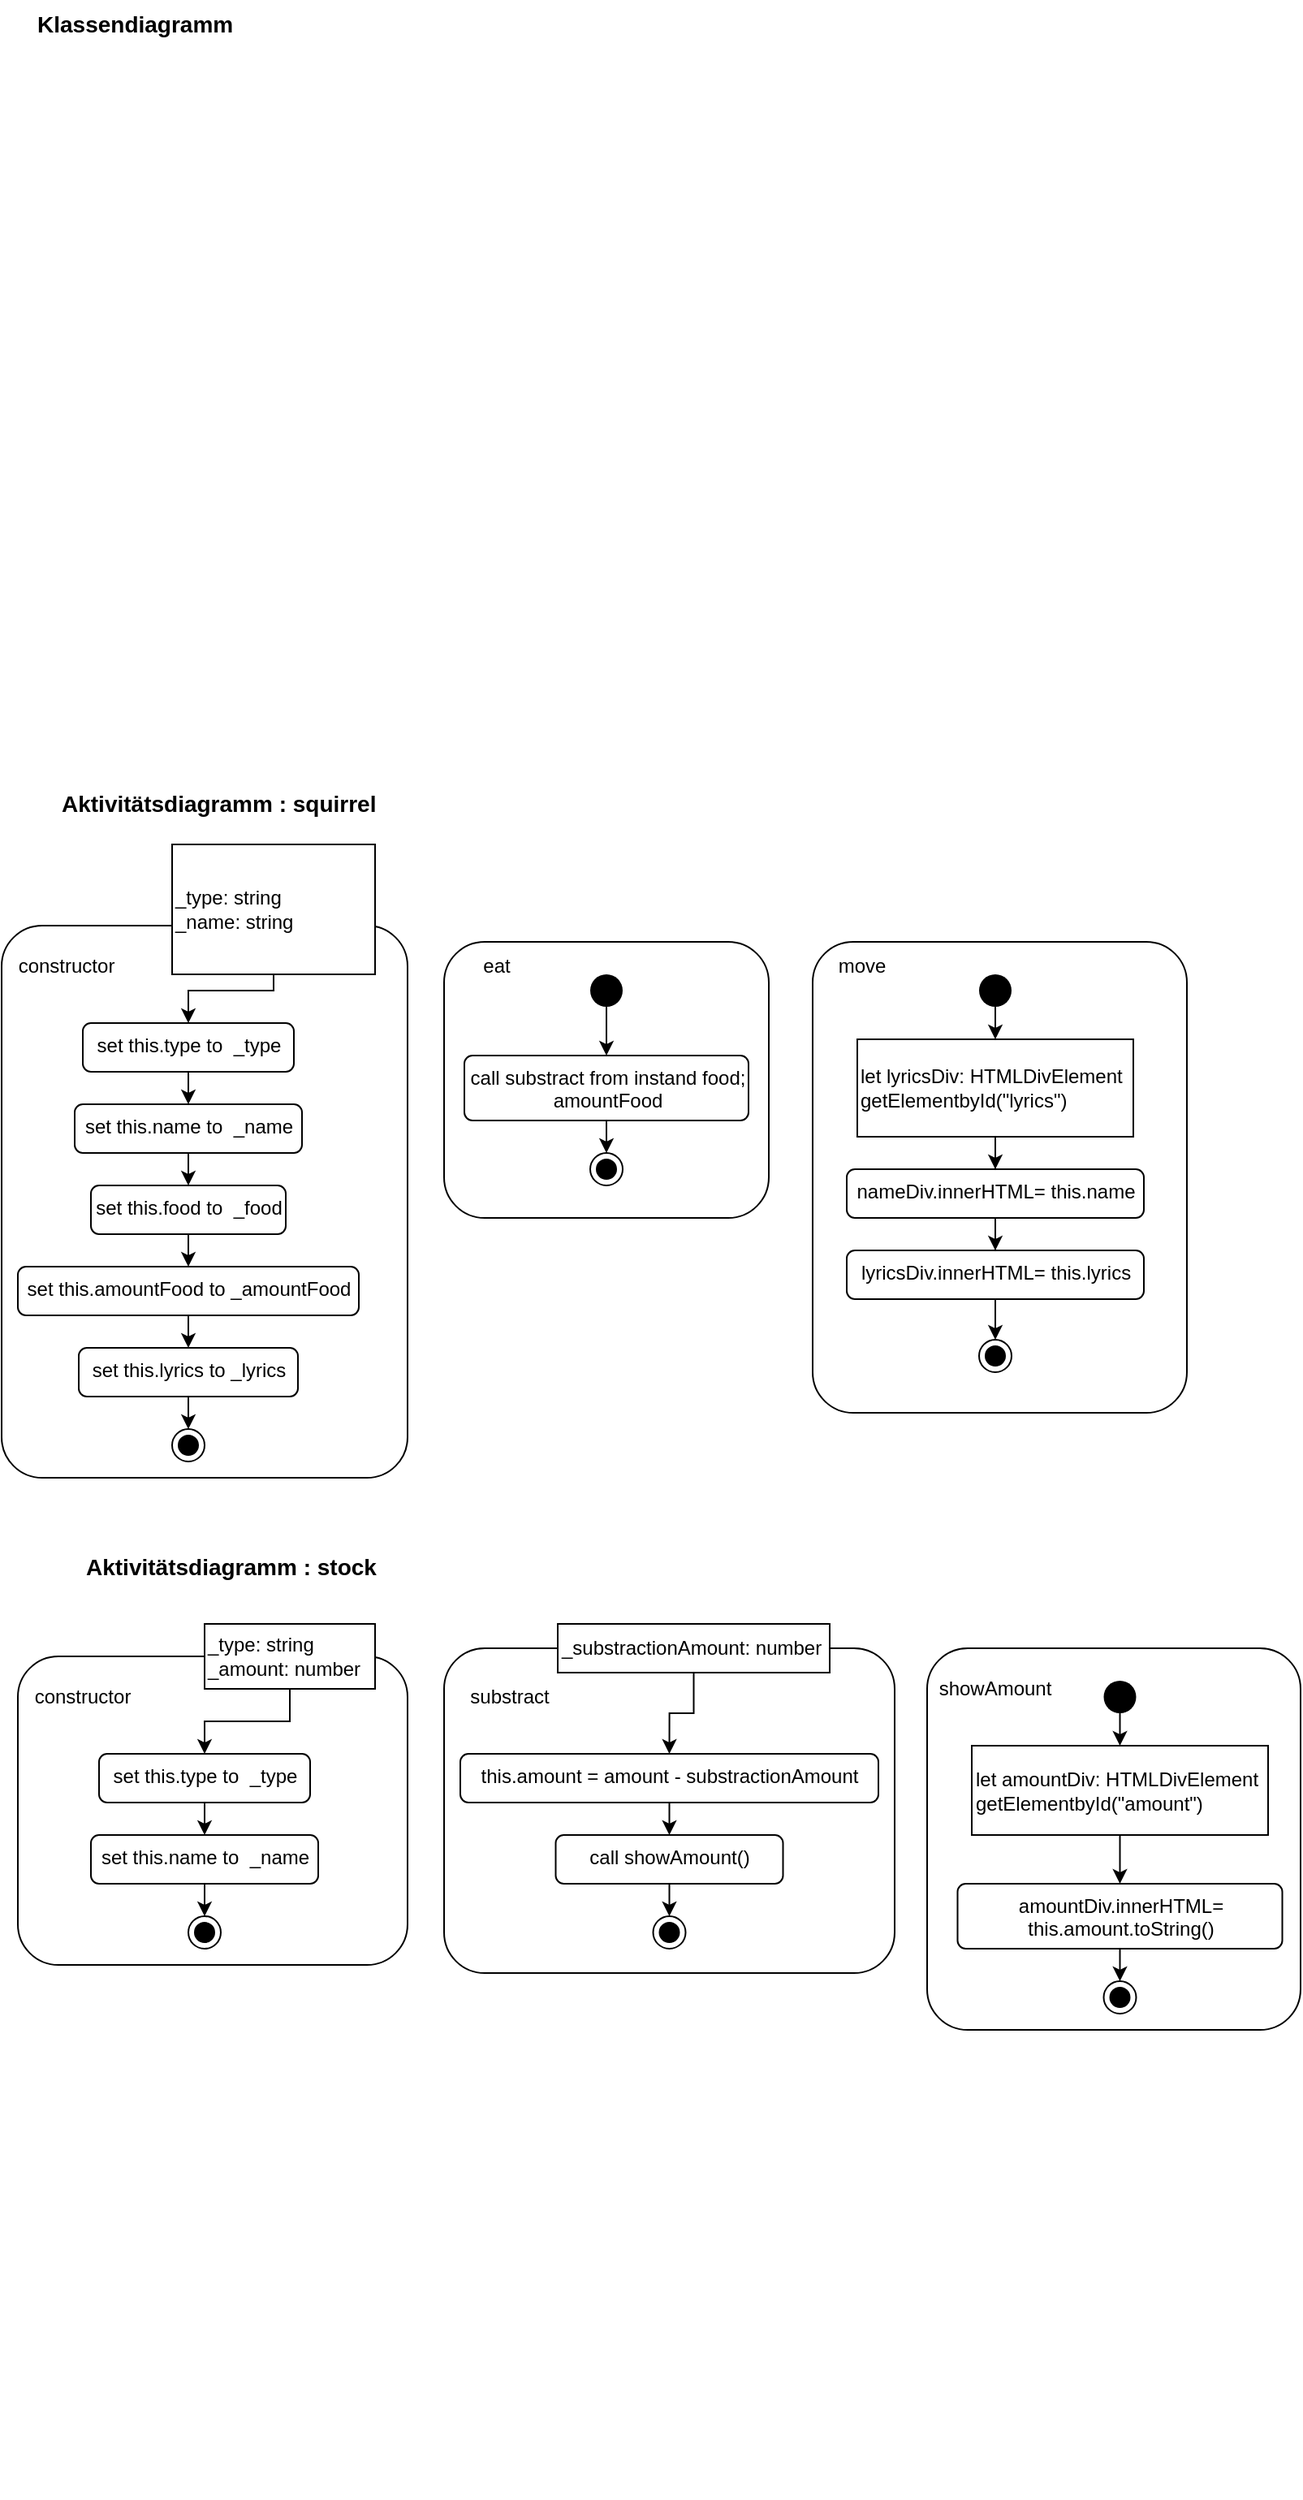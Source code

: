 <mxfile version="15.7.3" type="device"><diagram id="M4qhRGgSagV1nlAgJa_G" name="Seite-1"><mxGraphModel dx="1278" dy="1818" grid="1" gridSize="10" guides="1" tooltips="1" connect="1" arrows="1" fold="1" page="1" pageScale="1" pageWidth="827" pageHeight="1169" math="0" shadow="0"><root><mxCell id="0"/><mxCell id="1" parent="0"/><mxCell id="E7jKJEPM7aD8n5P_aPS_-24" value="&lt;span style=&quot;font-size: 14px&quot;&gt;&lt;b&gt;Aktivitätsdiagramm : stock&lt;/b&gt;&lt;/span&gt;" style="text;html=1;strokeColor=none;fillColor=none;align=left;verticalAlign=middle;whiteSpace=wrap;rounded=0;" parent="1" vertex="1"><mxGeometry x="70" y="520" width="230" height="30" as="geometry"/></mxCell><mxCell id="E7jKJEPM7aD8n5P_aPS_-94" style="edgeStyle=orthogonalEdgeStyle;rounded=0;orthogonalLoop=1;jettySize=auto;html=1;exitX=0.5;exitY=1;exitDx=0;exitDy=0;fontSize=12;" parent="1" edge="1"><mxGeometry relative="1" as="geometry"><mxPoint x="802" y="1100" as="sourcePoint"/><mxPoint x="802" y="1100" as="targetPoint"/></mxGeometry></mxCell><mxCell id="E7jKJEPM7aD8n5P_aPS_-105" value="&lt;span style=&quot;font-size: 14px&quot;&gt;&lt;b&gt;Aktivitätsdiagramm : squirrel&lt;/b&gt;&lt;/span&gt;" style="text;html=1;strokeColor=none;fillColor=none;align=left;verticalAlign=middle;whiteSpace=wrap;rounded=0;" parent="1" vertex="1"><mxGeometry x="55" y="50" width="230" height="30" as="geometry"/></mxCell><mxCell id="E7jKJEPM7aD8n5P_aPS_-106" value="" style="html=1;align=right;verticalAlign=top;rounded=1;absoluteArcSize=1;arcSize=50;dashed=0;spacingTop=10;spacingRight=30;fontSize=12;" parent="1" vertex="1"><mxGeometry x="20" y="140" width="250" height="340" as="geometry"/></mxCell><mxCell id="E7jKJEPM7aD8n5P_aPS_-182" style="edgeStyle=orthogonalEdgeStyle;rounded=0;orthogonalLoop=1;jettySize=auto;html=1;exitX=0.5;exitY=1;exitDx=0;exitDy=0;entryX=0.5;entryY=0;entryDx=0;entryDy=0;fontSize=12;" parent="1" source="E7jKJEPM7aD8n5P_aPS_-107" target="E7jKJEPM7aD8n5P_aPS_-110" edge="1"><mxGeometry relative="1" as="geometry"><Array as="points"><mxPoint x="188" y="180"/><mxPoint x="135" y="180"/></Array></mxGeometry></mxCell><mxCell id="E7jKJEPM7aD8n5P_aPS_-107" value="_type: string&lt;br&gt;_name: string&lt;br&gt;" style="html=1;align=left;verticalAlign=middle;rounded=0;absoluteArcSize=1;arcSize=10;dashed=0;fontSize=12;" parent="1" vertex="1"><mxGeometry x="125" y="90" width="125" height="80" as="geometry"/></mxCell><mxCell id="E7jKJEPM7aD8n5P_aPS_-108" value="constructor" style="text;html=1;strokeColor=none;fillColor=none;align=center;verticalAlign=middle;whiteSpace=wrap;rounded=0;fontSize=12;" parent="1" vertex="1"><mxGeometry x="30" y="150" width="60" height="30" as="geometry"/></mxCell><mxCell id="E7jKJEPM7aD8n5P_aPS_-109" style="edgeStyle=orthogonalEdgeStyle;rounded=0;orthogonalLoop=1;jettySize=auto;html=1;exitX=0.5;exitY=1;exitDx=0;exitDy=0;entryX=0.5;entryY=0;entryDx=0;entryDy=0;fontSize=12;" parent="1" source="E7jKJEPM7aD8n5P_aPS_-110" target="E7jKJEPM7aD8n5P_aPS_-112" edge="1"><mxGeometry relative="1" as="geometry"/></mxCell><mxCell id="E7jKJEPM7aD8n5P_aPS_-110" value="set this.type to&amp;nbsp; _type" style="html=1;align=center;verticalAlign=top;rounded=1;absoluteArcSize=1;arcSize=10;dashed=0;fontSize=12;" parent="1" vertex="1"><mxGeometry x="70" y="200" width="130" height="30" as="geometry"/></mxCell><mxCell id="E7jKJEPM7aD8n5P_aPS_-129" style="edgeStyle=orthogonalEdgeStyle;rounded=0;orthogonalLoop=1;jettySize=auto;html=1;exitX=0.5;exitY=1;exitDx=0;exitDy=0;entryX=0.5;entryY=0;entryDx=0;entryDy=0;fontSize=12;" parent="1" source="E7jKJEPM7aD8n5P_aPS_-112" target="E7jKJEPM7aD8n5P_aPS_-114" edge="1"><mxGeometry relative="1" as="geometry"/></mxCell><mxCell id="E7jKJEPM7aD8n5P_aPS_-112" value="set this.name to&amp;nbsp; _name" style="html=1;align=center;verticalAlign=top;rounded=1;absoluteArcSize=1;arcSize=10;dashed=0;fontSize=12;" parent="1" vertex="1"><mxGeometry x="65" y="250" width="140" height="30" as="geometry"/></mxCell><mxCell id="E7jKJEPM7aD8n5P_aPS_-130" style="edgeStyle=orthogonalEdgeStyle;rounded=0;orthogonalLoop=1;jettySize=auto;html=1;exitX=0.5;exitY=1;exitDx=0;exitDy=0;entryX=0.5;entryY=0;entryDx=0;entryDy=0;fontSize=12;" parent="1" source="E7jKJEPM7aD8n5P_aPS_-114" target="E7jKJEPM7aD8n5P_aPS_-116" edge="1"><mxGeometry relative="1" as="geometry"/></mxCell><mxCell id="E7jKJEPM7aD8n5P_aPS_-114" value="set this.food to&amp;nbsp; _food" style="html=1;align=center;verticalAlign=top;rounded=1;absoluteArcSize=1;arcSize=10;dashed=0;fontSize=12;" parent="1" vertex="1"><mxGeometry x="75" y="300" width="120" height="30" as="geometry"/></mxCell><mxCell id="E7jKJEPM7aD8n5P_aPS_-131" style="edgeStyle=orthogonalEdgeStyle;rounded=0;orthogonalLoop=1;jettySize=auto;html=1;exitX=0.5;exitY=1;exitDx=0;exitDy=0;entryX=0.5;entryY=0;entryDx=0;entryDy=0;fontSize=12;" parent="1" source="E7jKJEPM7aD8n5P_aPS_-116" target="E7jKJEPM7aD8n5P_aPS_-118" edge="1"><mxGeometry relative="1" as="geometry"/></mxCell><mxCell id="E7jKJEPM7aD8n5P_aPS_-116" value="set this.amountFood to _amountFood" style="html=1;align=center;verticalAlign=top;rounded=1;absoluteArcSize=1;arcSize=10;dashed=0;fontSize=12;" parent="1" vertex="1"><mxGeometry x="30" y="350" width="210" height="30" as="geometry"/></mxCell><mxCell id="E7jKJEPM7aD8n5P_aPS_-133" style="edgeStyle=orthogonalEdgeStyle;rounded=0;orthogonalLoop=1;jettySize=auto;html=1;exitX=0.5;exitY=1;exitDx=0;exitDy=0;entryX=0.5;entryY=0;entryDx=0;entryDy=0;fontSize=12;" parent="1" source="E7jKJEPM7aD8n5P_aPS_-118" target="E7jKJEPM7aD8n5P_aPS_-126" edge="1"><mxGeometry relative="1" as="geometry"/></mxCell><mxCell id="E7jKJEPM7aD8n5P_aPS_-118" value="set this.lyrics to _lyrics" style="html=1;align=center;verticalAlign=top;rounded=1;absoluteArcSize=1;arcSize=10;dashed=0;fontSize=12;" parent="1" vertex="1"><mxGeometry x="67.5" y="400" width="135" height="30" as="geometry"/></mxCell><mxCell id="E7jKJEPM7aD8n5P_aPS_-125" style="edgeStyle=orthogonalEdgeStyle;rounded=0;orthogonalLoop=1;jettySize=auto;html=1;exitX=0.5;exitY=1;exitDx=0;exitDy=0;fontSize=12;" parent="1" edge="1"><mxGeometry relative="1" as="geometry"><mxPoint x="250" y="590" as="sourcePoint"/><mxPoint x="250" y="590" as="targetPoint"/></mxGeometry></mxCell><mxCell id="E7jKJEPM7aD8n5P_aPS_-126" value="" style="ellipse;html=1;shape=endState;fillColor=#000000;strokeColor=#000000;fontSize=12;align=center;" parent="1" vertex="1"><mxGeometry x="125" y="450" width="20" height="20" as="geometry"/></mxCell><mxCell id="E7jKJEPM7aD8n5P_aPS_-134" value="" style="html=1;align=right;verticalAlign=top;rounded=1;absoluteArcSize=1;arcSize=50;dashed=0;spacingTop=10;spacingRight=30;fontSize=12;" parent="1" vertex="1"><mxGeometry x="292.5" y="150" width="200" height="170" as="geometry"/></mxCell><mxCell id="E7jKJEPM7aD8n5P_aPS_-135" value="eat" style="text;html=1;strokeColor=none;fillColor=none;align=center;verticalAlign=middle;whiteSpace=wrap;rounded=0;fontSize=12;" parent="1" vertex="1"><mxGeometry x="295" y="150" width="60" height="30" as="geometry"/></mxCell><mxCell id="E7jKJEPM7aD8n5P_aPS_-150" style="edgeStyle=orthogonalEdgeStyle;rounded=0;orthogonalLoop=1;jettySize=auto;html=1;exitX=0.5;exitY=1;exitDx=0;exitDy=0;entryX=0.5;entryY=0;entryDx=0;entryDy=0;fontSize=12;" parent="1" source="E7jKJEPM7aD8n5P_aPS_-137" target="E7jKJEPM7aD8n5P_aPS_-146" edge="1"><mxGeometry relative="1" as="geometry"/></mxCell><mxCell id="E7jKJEPM7aD8n5P_aPS_-137" value="call substract from instand food;&lt;br&gt;amountFood" style="html=1;align=center;verticalAlign=top;rounded=1;absoluteArcSize=1;arcSize=10;dashed=0;fontSize=12;" parent="1" vertex="1"><mxGeometry x="305" y="220" width="175" height="40" as="geometry"/></mxCell><mxCell id="E7jKJEPM7aD8n5P_aPS_-146" value="" style="ellipse;html=1;shape=endState;fillColor=#000000;strokeColor=#000000;fontSize=12;align=center;" parent="1" vertex="1"><mxGeometry x="382.5" y="280" width="20" height="20" as="geometry"/></mxCell><mxCell id="E7jKJEPM7aD8n5P_aPS_-147" style="edgeStyle=orthogonalEdgeStyle;rounded=0;orthogonalLoop=1;jettySize=auto;html=1;exitX=0.5;exitY=1;exitDx=0;exitDy=0;entryX=0.5;entryY=0;entryDx=0;entryDy=0;fontSize=12;" parent="1" source="E7jKJEPM7aD8n5P_aPS_-148" target="E7jKJEPM7aD8n5P_aPS_-137" edge="1"><mxGeometry relative="1" as="geometry"/></mxCell><mxCell id="E7jKJEPM7aD8n5P_aPS_-148" value="" style="ellipse;fillColor=#000000;strokeColor=none;fontSize=12;align=center;" parent="1" vertex="1"><mxGeometry x="382.5" y="170" width="20" height="20" as="geometry"/></mxCell><mxCell id="E7jKJEPM7aD8n5P_aPS_-151" value="" style="html=1;align=right;verticalAlign=top;rounded=1;absoluteArcSize=1;arcSize=50;dashed=0;spacingTop=10;spacingRight=30;fontSize=12;" parent="1" vertex="1"><mxGeometry x="519.5" y="150" width="230.5" height="290" as="geometry"/></mxCell><mxCell id="E7jKJEPM7aD8n5P_aPS_-152" value="move" style="text;html=1;strokeColor=none;fillColor=none;align=center;verticalAlign=middle;whiteSpace=wrap;rounded=0;fontSize=12;" parent="1" vertex="1"><mxGeometry x="519.5" y="150" width="60" height="30" as="geometry"/></mxCell><mxCell id="E7jKJEPM7aD8n5P_aPS_-155" value="" style="ellipse;html=1;shape=endState;fillColor=#000000;strokeColor=#000000;fontSize=12;align=center;" parent="1" vertex="1"><mxGeometry x="622" y="395" width="20" height="20" as="geometry"/></mxCell><mxCell id="E7jKJEPM7aD8n5P_aPS_-159" style="edgeStyle=orthogonalEdgeStyle;rounded=0;orthogonalLoop=1;jettySize=auto;html=1;exitX=0.5;exitY=1;exitDx=0;exitDy=0;entryX=0.5;entryY=0;entryDx=0;entryDy=0;fontSize=12;" parent="1" source="E7jKJEPM7aD8n5P_aPS_-157" target="E7jKJEPM7aD8n5P_aPS_-158" edge="1"><mxGeometry relative="1" as="geometry"/></mxCell><mxCell id="E7jKJEPM7aD8n5P_aPS_-157" value="" style="ellipse;fillColor=#000000;strokeColor=none;fontSize=12;align=center;" parent="1" vertex="1"><mxGeometry x="622" y="170" width="20" height="20" as="geometry"/></mxCell><mxCell id="E7jKJEPM7aD8n5P_aPS_-163" style="edgeStyle=orthogonalEdgeStyle;rounded=0;orthogonalLoop=1;jettySize=auto;html=1;entryX=0.5;entryY=0;entryDx=0;entryDy=0;fontSize=12;" parent="1" source="E7jKJEPM7aD8n5P_aPS_-158" target="E7jKJEPM7aD8n5P_aPS_-160" edge="1"><mxGeometry relative="1" as="geometry"/></mxCell><mxCell id="E7jKJEPM7aD8n5P_aPS_-158" value="let lyricsDiv: HTMLDivElement&lt;br&gt;getElementbyId(&quot;lyrics&quot;)" style="html=1;align=left;verticalAlign=middle;rounded=0;absoluteArcSize=1;arcSize=10;dashed=0;fontSize=12;" parent="1" vertex="1"><mxGeometry x="547" y="210" width="170" height="60" as="geometry"/></mxCell><mxCell id="E7jKJEPM7aD8n5P_aPS_-164" style="edgeStyle=orthogonalEdgeStyle;rounded=0;orthogonalLoop=1;jettySize=auto;html=1;entryX=0.5;entryY=0;entryDx=0;entryDy=0;fontSize=12;" parent="1" source="E7jKJEPM7aD8n5P_aPS_-160" target="E7jKJEPM7aD8n5P_aPS_-161" edge="1"><mxGeometry relative="1" as="geometry"/></mxCell><mxCell id="E7jKJEPM7aD8n5P_aPS_-160" value="nameDiv.innerHTML= this.name" style="html=1;align=center;verticalAlign=top;rounded=1;absoluteArcSize=1;arcSize=10;dashed=0;fontSize=12;" parent="1" vertex="1"><mxGeometry x="540.5" y="290" width="183" height="30" as="geometry"/></mxCell><mxCell id="E7jKJEPM7aD8n5P_aPS_-165" style="edgeStyle=orthogonalEdgeStyle;rounded=0;orthogonalLoop=1;jettySize=auto;html=1;entryX=0.5;entryY=0;entryDx=0;entryDy=0;fontSize=12;" parent="1" source="E7jKJEPM7aD8n5P_aPS_-161" target="E7jKJEPM7aD8n5P_aPS_-155" edge="1"><mxGeometry relative="1" as="geometry"/></mxCell><mxCell id="E7jKJEPM7aD8n5P_aPS_-161" value="lyricsDiv.innerHTML= this.lyrics" style="html=1;align=center;verticalAlign=top;rounded=1;absoluteArcSize=1;arcSize=10;dashed=0;fontSize=12;" parent="1" vertex="1"><mxGeometry x="540.5" y="340" width="183" height="30" as="geometry"/></mxCell><mxCell id="E7jKJEPM7aD8n5P_aPS_-166" value="" style="html=1;align=right;verticalAlign=top;rounded=1;absoluteArcSize=1;arcSize=50;dashed=0;spacingTop=10;spacingRight=30;fontSize=12;" parent="1" vertex="1"><mxGeometry x="30" y="590" width="240" height="190" as="geometry"/></mxCell><mxCell id="E7jKJEPM7aD8n5P_aPS_-181" style="edgeStyle=orthogonalEdgeStyle;rounded=0;orthogonalLoop=1;jettySize=auto;html=1;entryX=0.5;entryY=0;entryDx=0;entryDy=0;fontSize=12;" parent="1" source="E7jKJEPM7aD8n5P_aPS_-168" target="E7jKJEPM7aD8n5P_aPS_-171" edge="1"><mxGeometry relative="1" as="geometry"><Array as="points"><mxPoint x="198" y="630"/><mxPoint x="145" y="630"/></Array></mxGeometry></mxCell><mxCell id="E7jKJEPM7aD8n5P_aPS_-168" value="_type: string&lt;br&gt;_amount: number" style="html=1;align=left;verticalAlign=middle;rounded=0;absoluteArcSize=1;arcSize=10;dashed=0;fontSize=12;" parent="1" vertex="1"><mxGeometry x="145" y="570" width="105" height="40" as="geometry"/></mxCell><mxCell id="E7jKJEPM7aD8n5P_aPS_-169" value="constructor" style="text;html=1;strokeColor=none;fillColor=none;align=center;verticalAlign=middle;whiteSpace=wrap;rounded=0;fontSize=12;" parent="1" vertex="1"><mxGeometry x="40" y="600" width="60" height="30" as="geometry"/></mxCell><mxCell id="E7jKJEPM7aD8n5P_aPS_-170" style="edgeStyle=orthogonalEdgeStyle;rounded=0;orthogonalLoop=1;jettySize=auto;html=1;exitX=0.5;exitY=1;exitDx=0;exitDy=0;entryX=0.5;entryY=0;entryDx=0;entryDy=0;fontSize=12;" parent="1" source="E7jKJEPM7aD8n5P_aPS_-171" target="E7jKJEPM7aD8n5P_aPS_-173" edge="1"><mxGeometry relative="1" as="geometry"/></mxCell><mxCell id="E7jKJEPM7aD8n5P_aPS_-171" value="set this.type to&amp;nbsp; _type" style="html=1;align=center;verticalAlign=top;rounded=1;absoluteArcSize=1;arcSize=10;dashed=0;fontSize=12;" parent="1" vertex="1"><mxGeometry x="80" y="650" width="130" height="30" as="geometry"/></mxCell><mxCell id="E7jKJEPM7aD8n5P_aPS_-172" style="edgeStyle=orthogonalEdgeStyle;rounded=0;orthogonalLoop=1;jettySize=auto;html=1;exitX=0.5;exitY=1;exitDx=0;exitDy=0;entryX=0.5;entryY=0;entryDx=0;entryDy=0;fontSize=12;" parent="1" source="E7jKJEPM7aD8n5P_aPS_-173" edge="1"><mxGeometry relative="1" as="geometry"><mxPoint x="145" y="750" as="targetPoint"/></mxGeometry></mxCell><mxCell id="E7jKJEPM7aD8n5P_aPS_-173" value="set this.name to&amp;nbsp; _name" style="html=1;align=center;verticalAlign=top;rounded=1;absoluteArcSize=1;arcSize=10;dashed=0;fontSize=12;" parent="1" vertex="1"><mxGeometry x="75" y="700" width="140" height="30" as="geometry"/></mxCell><mxCell id="E7jKJEPM7aD8n5P_aPS_-180" value="" style="ellipse;html=1;shape=endState;fillColor=#000000;strokeColor=#000000;fontSize=12;align=center;" parent="1" vertex="1"><mxGeometry x="135" y="750" width="20" height="20" as="geometry"/></mxCell><mxCell id="E7jKJEPM7aD8n5P_aPS_-183" style="edgeStyle=orthogonalEdgeStyle;rounded=0;orthogonalLoop=1;jettySize=auto;html=1;exitX=0.5;exitY=1;exitDx=0;exitDy=0;fontSize=12;" parent="1" edge="1"><mxGeometry relative="1" as="geometry"><mxPoint x="512.5" y="590" as="sourcePoint"/><mxPoint x="512.5" y="590" as="targetPoint"/></mxGeometry></mxCell><mxCell id="E7jKJEPM7aD8n5P_aPS_-184" value="" style="html=1;align=right;verticalAlign=top;rounded=1;absoluteArcSize=1;arcSize=50;dashed=0;spacingTop=10;spacingRight=30;fontSize=12;" parent="1" vertex="1"><mxGeometry x="292.5" y="585" width="277.5" height="200" as="geometry"/></mxCell><mxCell id="E7jKJEPM7aD8n5P_aPS_-193" style="edgeStyle=orthogonalEdgeStyle;rounded=0;orthogonalLoop=1;jettySize=auto;html=1;entryX=0.5;entryY=0;entryDx=0;entryDy=0;fontSize=12;" parent="1" source="E7jKJEPM7aD8n5P_aPS_-186" target="E7jKJEPM7aD8n5P_aPS_-189" edge="1"><mxGeometry relative="1" as="geometry"/></mxCell><mxCell id="E7jKJEPM7aD8n5P_aPS_-186" value="_substractionAmount: number" style="html=1;align=left;verticalAlign=middle;rounded=0;absoluteArcSize=1;arcSize=10;dashed=0;fontSize=12;" parent="1" vertex="1"><mxGeometry x="362.5" y="570" width="167.5" height="30" as="geometry"/></mxCell><mxCell id="E7jKJEPM7aD8n5P_aPS_-187" value="substract" style="text;html=1;strokeColor=none;fillColor=none;align=center;verticalAlign=middle;whiteSpace=wrap;rounded=0;fontSize=12;" parent="1" vertex="1"><mxGeometry x="302.5" y="600" width="60" height="30" as="geometry"/></mxCell><mxCell id="E7jKJEPM7aD8n5P_aPS_-188" style="edgeStyle=orthogonalEdgeStyle;rounded=0;orthogonalLoop=1;jettySize=auto;html=1;exitX=0.5;exitY=1;exitDx=0;exitDy=0;entryX=0.5;entryY=0;entryDx=0;entryDy=0;fontSize=12;" parent="1" source="E7jKJEPM7aD8n5P_aPS_-189" target="E7jKJEPM7aD8n5P_aPS_-191" edge="1"><mxGeometry relative="1" as="geometry"/></mxCell><mxCell id="E7jKJEPM7aD8n5P_aPS_-189" value="this.amount = amount - substractionAmount" style="html=1;align=center;verticalAlign=top;rounded=1;absoluteArcSize=1;arcSize=10;dashed=0;fontSize=12;" parent="1" vertex="1"><mxGeometry x="302.5" y="650" width="257.5" height="30" as="geometry"/></mxCell><mxCell id="E7jKJEPM7aD8n5P_aPS_-194" style="edgeStyle=orthogonalEdgeStyle;rounded=0;orthogonalLoop=1;jettySize=auto;html=1;exitX=0.5;exitY=1;exitDx=0;exitDy=0;entryX=0.5;entryY=0;entryDx=0;entryDy=0;fontSize=12;" parent="1" source="E7jKJEPM7aD8n5P_aPS_-191" target="E7jKJEPM7aD8n5P_aPS_-192" edge="1"><mxGeometry relative="1" as="geometry"/></mxCell><mxCell id="E7jKJEPM7aD8n5P_aPS_-191" value="call showAmount()" style="html=1;align=center;verticalAlign=top;rounded=1;absoluteArcSize=1;arcSize=10;dashed=0;fontSize=12;" parent="1" vertex="1"><mxGeometry x="361.25" y="700" width="140" height="30" as="geometry"/></mxCell><mxCell id="E7jKJEPM7aD8n5P_aPS_-192" value="" style="ellipse;html=1;shape=endState;fillColor=#000000;strokeColor=#000000;fontSize=12;align=center;" parent="1" vertex="1"><mxGeometry x="421.25" y="750" width="20" height="20" as="geometry"/></mxCell><mxCell id="E7jKJEPM7aD8n5P_aPS_-195" value="" style="html=1;align=right;verticalAlign=top;rounded=1;absoluteArcSize=1;arcSize=50;dashed=0;spacingTop=10;spacingRight=30;fontSize=12;" parent="1" vertex="1"><mxGeometry x="590" y="585" width="230" height="235" as="geometry"/></mxCell><mxCell id="E7jKJEPM7aD8n5P_aPS_-196" value="showAmount" style="text;html=1;strokeColor=none;fillColor=none;align=center;verticalAlign=middle;whiteSpace=wrap;rounded=0;fontSize=12;" parent="1" vertex="1"><mxGeometry x="602" y="595" width="60" height="30" as="geometry"/></mxCell><mxCell id="E7jKJEPM7aD8n5P_aPS_-197" value="" style="ellipse;html=1;shape=endState;fillColor=#000000;strokeColor=#000000;fontSize=12;align=center;" parent="1" vertex="1"><mxGeometry x="698.75" y="790" width="20" height="20" as="geometry"/></mxCell><mxCell id="E7jKJEPM7aD8n5P_aPS_-198" style="edgeStyle=orthogonalEdgeStyle;rounded=0;orthogonalLoop=1;jettySize=auto;html=1;exitX=0.5;exitY=1;exitDx=0;exitDy=0;entryX=0.5;entryY=0;entryDx=0;entryDy=0;fontSize=12;" parent="1" source="E7jKJEPM7aD8n5P_aPS_-199" target="E7jKJEPM7aD8n5P_aPS_-201" edge="1"><mxGeometry relative="1" as="geometry"/></mxCell><mxCell id="E7jKJEPM7aD8n5P_aPS_-199" value="" style="ellipse;fillColor=#000000;strokeColor=none;fontSize=12;align=center;" parent="1" vertex="1"><mxGeometry x="698.75" y="605" width="20" height="20" as="geometry"/></mxCell><mxCell id="E7jKJEPM7aD8n5P_aPS_-200" style="edgeStyle=orthogonalEdgeStyle;rounded=0;orthogonalLoop=1;jettySize=auto;html=1;entryX=0.5;entryY=0;entryDx=0;entryDy=0;fontSize=12;" parent="1" source="E7jKJEPM7aD8n5P_aPS_-201" target="E7jKJEPM7aD8n5P_aPS_-203" edge="1"><mxGeometry relative="1" as="geometry"/></mxCell><mxCell id="E7jKJEPM7aD8n5P_aPS_-201" value="let amountDiv: HTMLDivElement&lt;br&gt;getElementbyId(&quot;amount&quot;)" style="html=1;align=left;verticalAlign=middle;rounded=0;absoluteArcSize=1;arcSize=10;dashed=0;fontSize=12;" parent="1" vertex="1"><mxGeometry x="617.5" y="645" width="182.5" height="55" as="geometry"/></mxCell><mxCell id="E7jKJEPM7aD8n5P_aPS_-209" style="edgeStyle=orthogonalEdgeStyle;rounded=0;orthogonalLoop=1;jettySize=auto;html=1;exitX=0.5;exitY=1;exitDx=0;exitDy=0;entryX=0.5;entryY=0;entryDx=0;entryDy=0;fontSize=12;" parent="1" source="E7jKJEPM7aD8n5P_aPS_-203" target="E7jKJEPM7aD8n5P_aPS_-197" edge="1"><mxGeometry relative="1" as="geometry"/></mxCell><mxCell id="E7jKJEPM7aD8n5P_aPS_-203" value="amountDiv.innerHTML= &lt;br&gt;this.amount.toString()" style="html=1;align=center;verticalAlign=top;rounded=1;absoluteArcSize=1;arcSize=10;dashed=0;fontSize=12;" parent="1" vertex="1"><mxGeometry x="608.75" y="730" width="200" height="40" as="geometry"/></mxCell><mxCell id="XkZWBum2R-p2FUDSOmcp-1" value="&lt;span style=&quot;font-size: 14px&quot;&gt;&lt;b&gt;Klassendiagramm&lt;/b&gt;&lt;/span&gt;" style="text;html=1;strokeColor=none;fillColor=none;align=left;verticalAlign=middle;whiteSpace=wrap;rounded=0;" vertex="1" parent="1"><mxGeometry x="40" y="-430" width="230" height="30" as="geometry"/></mxCell></root></mxGraphModel></diagram></mxfile>